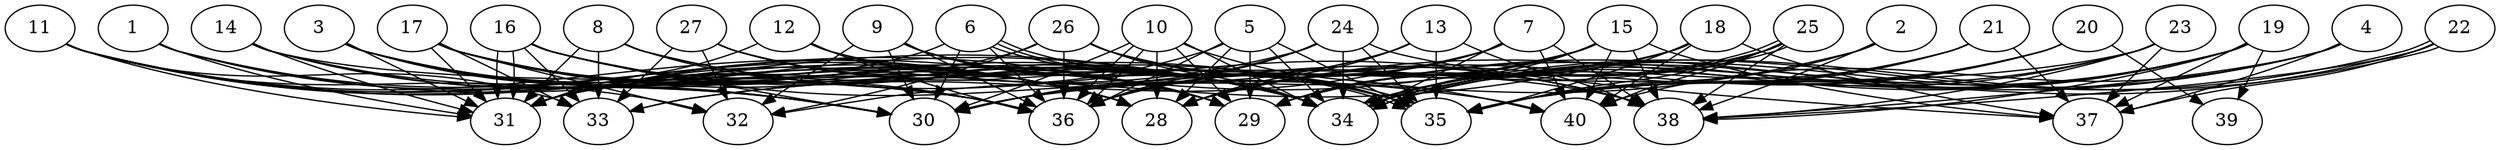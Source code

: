 // DAG automatically generated by daggen at Thu Oct  3 14:06:49 2019
// ./daggen --dot -n 40 --ccr 0.4 --fat 0.9 --regular 0.9 --density 0.9 --mindata 5242880 --maxdata 52428800 
digraph G {
  1 [size="85836800", alpha="0.04", expect_size="34334720"] 
  1 -> 28 [size ="34334720"]
  1 -> 30 [size ="34334720"]
  1 -> 31 [size ="34334720"]
  1 -> 34 [size ="34334720"]
  2 [size="118848000", alpha="0.04", expect_size="47539200"] 
  2 -> 30 [size ="47539200"]
  2 -> 35 [size ="47539200"]
  2 -> 38 [size ="47539200"]
  3 [size="129845760", alpha="0.09", expect_size="51938304"] 
  3 -> 28 [size ="51938304"]
  3 -> 29 [size ="51938304"]
  3 -> 30 [size ="51938304"]
  3 -> 31 [size ="51938304"]
  3 -> 34 [size ="51938304"]
  3 -> 36 [size ="51938304"]
  4 [size="74352640", alpha="0.15", expect_size="29741056"] 
  4 -> 29 [size ="29741056"]
  4 -> 34 [size ="29741056"]
  4 -> 37 [size ="29741056"]
  4 -> 38 [size ="29741056"]
  4 -> 40 [size ="29741056"]
  5 [size="124515840", alpha="0.07", expect_size="49806336"] 
  5 -> 28 [size ="49806336"]
  5 -> 29 [size ="49806336"]
  5 -> 32 [size ="49806336"]
  5 -> 34 [size ="49806336"]
  5 -> 35 [size ="49806336"]
  5 -> 36 [size ="49806336"]
  6 [size="102507520", alpha="0.11", expect_size="41003008"] 
  6 -> 30 [size ="41003008"]
  6 -> 31 [size ="41003008"]
  6 -> 34 [size ="41003008"]
  6 -> 35 [size ="41003008"]
  6 -> 35 [size ="41003008"]
  6 -> 36 [size ="41003008"]
  7 [size="22991360", alpha="0.13", expect_size="9196544"] 
  7 -> 28 [size ="9196544"]
  7 -> 33 [size ="9196544"]
  7 -> 34 [size ="9196544"]
  7 -> 36 [size ="9196544"]
  7 -> 38 [size ="9196544"]
  7 -> 40 [size ="9196544"]
  8 [size="51709440", alpha="0.03", expect_size="20683776"] 
  8 -> 31 [size ="20683776"]
  8 -> 33 [size ="20683776"]
  8 -> 34 [size ="20683776"]
  8 -> 36 [size ="20683776"]
  8 -> 38 [size ="20683776"]
  9 [size="101432320", alpha="0.06", expect_size="40572928"] 
  9 -> 29 [size ="40572928"]
  9 -> 30 [size ="40572928"]
  9 -> 32 [size ="40572928"]
  9 -> 34 [size ="40572928"]
  9 -> 35 [size ="40572928"]
  9 -> 36 [size ="40572928"]
  10 [size="84037120", alpha="0.17", expect_size="33614848"] 
  10 -> 28 [size ="33614848"]
  10 -> 29 [size ="33614848"]
  10 -> 30 [size ="33614848"]
  10 -> 34 [size ="33614848"]
  10 -> 36 [size ="33614848"]
  10 -> 36 [size ="33614848"]
  10 -> 40 [size ="33614848"]
  11 [size="15828480", alpha="0.06", expect_size="6331392"] 
  11 -> 28 [size ="6331392"]
  11 -> 29 [size ="6331392"]
  11 -> 30 [size ="6331392"]
  11 -> 31 [size ="6331392"]
  11 -> 32 [size ="6331392"]
  11 -> 33 [size ="6331392"]
  11 -> 34 [size ="6331392"]
  11 -> 36 [size ="6331392"]
  12 [size="38886400", alpha="0.16", expect_size="15554560"] 
  12 -> 29 [size ="15554560"]
  12 -> 31 [size ="15554560"]
  12 -> 36 [size ="15554560"]
  12 -> 38 [size ="15554560"]
  13 [size="64028160", alpha="0.09", expect_size="25611264"] 
  13 -> 28 [size ="25611264"]
  13 -> 30 [size ="25611264"]
  13 -> 35 [size ="25611264"]
  13 -> 36 [size ="25611264"]
  13 -> 38 [size ="25611264"]
  14 [size="115985920", alpha="0.01", expect_size="46394368"] 
  14 -> 28 [size ="46394368"]
  14 -> 30 [size ="46394368"]
  14 -> 31 [size ="46394368"]
  14 -> 36 [size ="46394368"]
  14 -> 38 [size ="46394368"]
  15 [size="86871040", alpha="0.06", expect_size="34748416"] 
  15 -> 28 [size ="34748416"]
  15 -> 29 [size ="34748416"]
  15 -> 30 [size ="34748416"]
  15 -> 31 [size ="34748416"]
  15 -> 34 [size ="34748416"]
  15 -> 36 [size ="34748416"]
  15 -> 37 [size ="34748416"]
  15 -> 38 [size ="34748416"]
  15 -> 40 [size ="34748416"]
  16 [size="125406720", alpha="0.17", expect_size="50162688"] 
  16 -> 28 [size ="50162688"]
  16 -> 30 [size ="50162688"]
  16 -> 31 [size ="50162688"]
  16 -> 31 [size ="50162688"]
  16 -> 33 [size ="50162688"]
  16 -> 34 [size ="50162688"]
  16 -> 35 [size ="50162688"]
  16 -> 40 [size ="50162688"]
  17 [size="70243840", alpha="0.20", expect_size="28097536"] 
  17 -> 28 [size ="28097536"]
  17 -> 29 [size ="28097536"]
  17 -> 31 [size ="28097536"]
  17 -> 32 [size ="28097536"]
  17 -> 33 [size ="28097536"]
  17 -> 34 [size ="28097536"]
  17 -> 35 [size ="28097536"]
  17 -> 36 [size ="28097536"]
  18 [size="30714880", alpha="0.12", expect_size="12285952"] 
  18 -> 28 [size ="12285952"]
  18 -> 29 [size ="12285952"]
  18 -> 33 [size ="12285952"]
  18 -> 35 [size ="12285952"]
  18 -> 37 [size ="12285952"]
  18 -> 40 [size ="12285952"]
  19 [size="48793600", alpha="0.05", expect_size="19517440"] 
  19 -> 28 [size ="19517440"]
  19 -> 29 [size ="19517440"]
  19 -> 34 [size ="19517440"]
  19 -> 35 [size ="19517440"]
  19 -> 37 [size ="19517440"]
  19 -> 38 [size ="19517440"]
  19 -> 39 [size ="19517440"]
  20 [size="87019520", alpha="0.07", expect_size="34807808"] 
  20 -> 28 [size ="34807808"]
  20 -> 34 [size ="34807808"]
  20 -> 35 [size ="34807808"]
  20 -> 39 [size ="34807808"]
  21 [size="71979520", alpha="0.02", expect_size="28791808"] 
  21 -> 28 [size ="28791808"]
  21 -> 34 [size ="28791808"]
  21 -> 35 [size ="28791808"]
  21 -> 37 [size ="28791808"]
  22 [size="104424960", alpha="0.15", expect_size="41769984"] 
  22 -> 34 [size ="41769984"]
  22 -> 34 [size ="41769984"]
  22 -> 35 [size ="41769984"]
  22 -> 37 [size ="41769984"]
  22 -> 38 [size ="41769984"]
  23 [size="82634240", alpha="0.08", expect_size="33053696"] 
  23 -> 31 [size ="33053696"]
  23 -> 34 [size ="33053696"]
  23 -> 35 [size ="33053696"]
  23 -> 37 [size ="33053696"]
  23 -> 38 [size ="33053696"]
  24 [size="18549760", alpha="0.11", expect_size="7419904"] 
  24 -> 30 [size ="7419904"]
  24 -> 31 [size ="7419904"]
  24 -> 34 [size ="7419904"]
  24 -> 35 [size ="7419904"]
  24 -> 36 [size ="7419904"]
  24 -> 37 [size ="7419904"]
  25 [size="26513920", alpha="0.13", expect_size="10605568"] 
  25 -> 29 [size ="10605568"]
  25 -> 34 [size ="10605568"]
  25 -> 34 [size ="10605568"]
  25 -> 35 [size ="10605568"]
  25 -> 36 [size ="10605568"]
  25 -> 38 [size ="10605568"]
  25 -> 40 [size ="10605568"]
  26 [size="62039040", alpha="0.10", expect_size="24815616"] 
  26 -> 31 [size ="24815616"]
  26 -> 32 [size ="24815616"]
  26 -> 34 [size ="24815616"]
  26 -> 35 [size ="24815616"]
  26 -> 36 [size ="24815616"]
  26 -> 38 [size ="24815616"]
  27 [size="42641920", alpha="0.09", expect_size="17056768"] 
  27 -> 28 [size ="17056768"]
  27 -> 32 [size ="17056768"]
  27 -> 33 [size ="17056768"]
  27 -> 34 [size ="17056768"]
  27 -> 35 [size ="17056768"]
  28 [size="40368640", alpha="0.14", expect_size="16147456"] 
  29 [size="113602560", alpha="0.14", expect_size="45441024"] 
  30 [size="24514560", alpha="0.06", expect_size="9805824"] 
  31 [size="68638720", alpha="0.19", expect_size="27455488"] 
  32 [size="82780160", alpha="0.16", expect_size="33112064"] 
  33 [size="54712320", alpha="0.02", expect_size="21884928"] 
  34 [size="101176320", alpha="0.05", expect_size="40470528"] 
  35 [size="47488000", alpha="0.01", expect_size="18995200"] 
  36 [size="123020800", alpha="0.16", expect_size="49208320"] 
  37 [size="63285760", alpha="0.00", expect_size="25314304"] 
  38 [size="114096640", alpha="0.08", expect_size="45638656"] 
  39 [size="78120960", alpha="0.01", expect_size="31248384"] 
  40 [size="43691520", alpha="0.07", expect_size="17476608"] 
}
